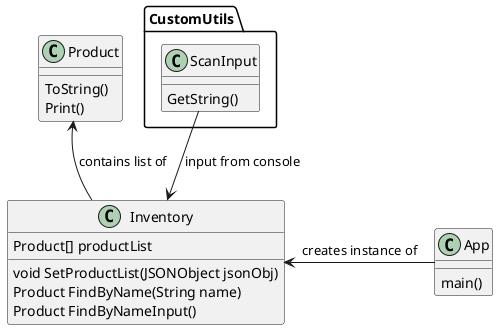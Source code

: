 @startuml
class App
class Inventory
class Product
class CustomUtils.ScanInput
App : main()

Product : ToString()
Product : Print()
Product <-- Inventory : contains list of
Inventory : Product[] productList
Inventory : void SetProductList(JSONObject jsonObj)
Inventory : Product FindByName(String name)
Inventory : Product FindByNameInput()
Inventory <- App : creates instance of

CustomUtils.ScanInput : GetString()
CustomUtils.ScanInput --> Inventory : input from console
@enduml